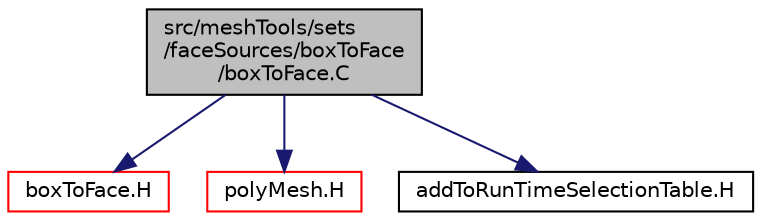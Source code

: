 digraph "src/meshTools/sets/faceSources/boxToFace/boxToFace.C"
{
  bgcolor="transparent";
  edge [fontname="Helvetica",fontsize="10",labelfontname="Helvetica",labelfontsize="10"];
  node [fontname="Helvetica",fontsize="10",shape=record];
  Node0 [label="src/meshTools/sets\l/faceSources/boxToFace\l/boxToFace.C",height=0.2,width=0.4,color="black", fillcolor="grey75", style="filled", fontcolor="black"];
  Node0 -> Node1 [color="midnightblue",fontsize="10",style="solid",fontname="Helvetica"];
  Node1 [label="boxToFace.H",height=0.2,width=0.4,color="red",URL="$a08672.html"];
  Node0 -> Node167 [color="midnightblue",fontsize="10",style="solid",fontname="Helvetica"];
  Node167 [label="polyMesh.H",height=0.2,width=0.4,color="red",URL="$a12398.html"];
  Node0 -> Node241 [color="midnightblue",fontsize="10",style="solid",fontname="Helvetica"];
  Node241 [label="addToRunTimeSelectionTable.H",height=0.2,width=0.4,color="black",URL="$a09989.html",tooltip="Macros for easy insertion into run-time selection tables. "];
}
